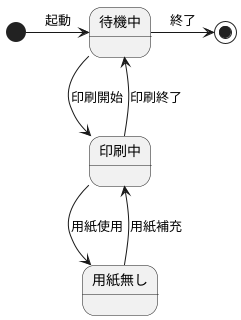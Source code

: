 @startuml 演習6-1
' left to right direction
[*] -right-> 待機中: 起動
待機中 --> 印刷中: 印刷開始
印刷中 --> 待機中: 印刷終了
印刷中 --> 用紙無し: 用紙使用
用紙無し --> 印刷中: 用紙補充
待機中 -right-> [*]: 終了
@enduml